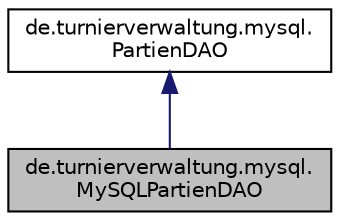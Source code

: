 digraph "de.turnierverwaltung.mysql.MySQLPartienDAO"
{
  edge [fontname="Helvetica",fontsize="10",labelfontname="Helvetica",labelfontsize="10"];
  node [fontname="Helvetica",fontsize="10",shape=record];
  Node1 [label="de.turnierverwaltung.mysql.\lMySQLPartienDAO",height=0.2,width=0.4,color="black", fillcolor="grey75", style="filled", fontcolor="black"];
  Node2 -> Node1 [dir="back",color="midnightblue",fontsize="10",style="solid"];
  Node2 [label="de.turnierverwaltung.mysql.\lPartienDAO",height=0.2,width=0.4,color="black", fillcolor="white", style="filled",URL="$interfacede_1_1turnierverwaltung_1_1mysql_1_1_partien_d_a_o.html"];
}
